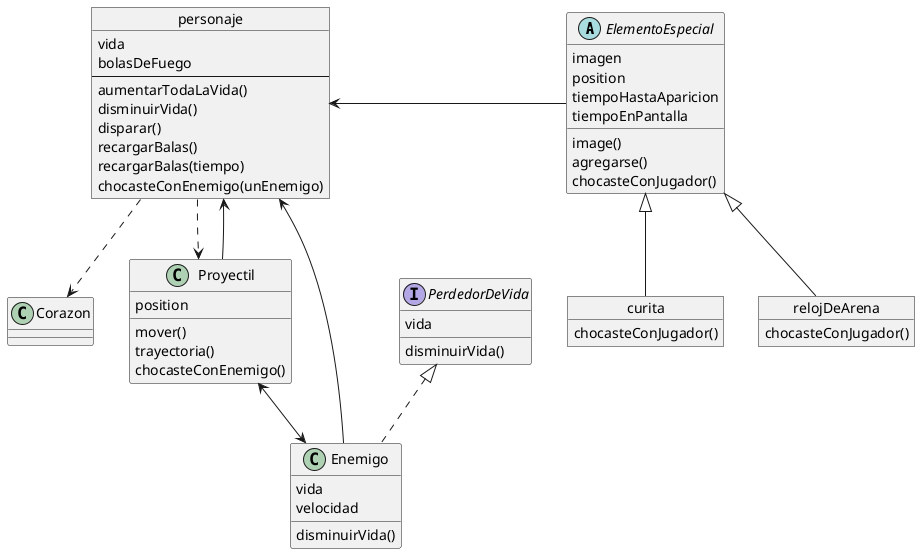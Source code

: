 @startuml Diagramas

abstract class ElementoEspecial {
    imagen
    position
    tiempoHastaAparicion
    tiempoEnPantalla

    image()
    agregarse()
    chocasteConJugador()

}

object curita {

    chocasteConJugador()
}

object relojDeArena {

    chocasteConJugador()
} 

ElementoEspecial <|-- curita
ElementoEspecial <|-- relojDeArena

interface PerdedorDeVida {
    vida
    
    disminuirVida()
}


object personaje {
    vida
    bolasDeFuego
    ----
    aumentarTodaLaVida()
    disminuirVida()
    disparar()
    recargarBalas()
    recargarBalas(tiempo)
    chocasteConEnemigo(unEnemigo)
}

ElementoEspecial -l-> personaje

class Corazon {

}

class Proyectil {
    position

    mover()
    trayectoria()
    chocasteConEnemigo()

}

personaje ..> Proyectil
personaje ..> Corazon
Proyectil --> personaje

 class Enemigo implements PerdedorDeVida {
    vida
    velocidad

    disminuirVida()

}



Enemigo --> personaje
Proyectil <--> Enemigo




@enduml


